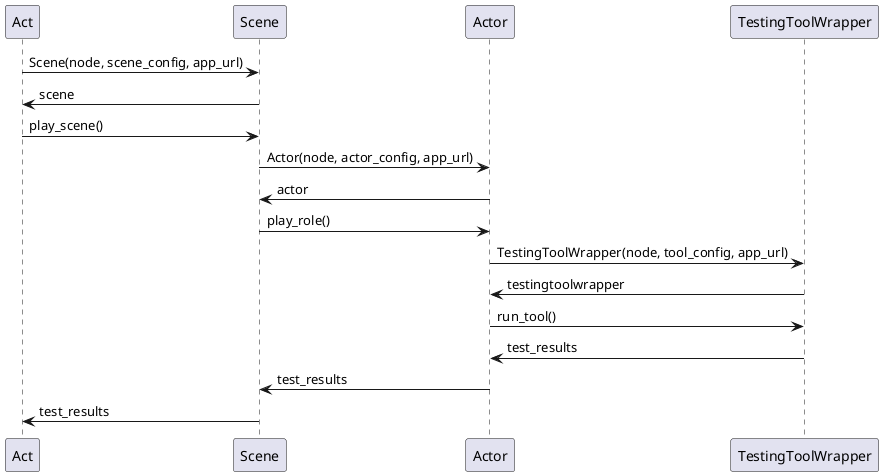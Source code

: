 @startuml
Act -> Scene: Scene(node, scene_config, app_url)
Act <- Scene: scene
Act -> Scene: play_scene()
Scene -> Actor: Actor(node, actor_config, app_url)
Scene <- Actor: actor
Scene -> Actor: play_role()
Actor -> TestingToolWrapper: TestingToolWrapper(node, tool_config, app_url)
Actor <- TestingToolWrapper: testingtoolwrapper
Actor -> TestingToolWrapper: run_tool()
Actor <- TestingToolWrapper: test_results
Scene <- Actor: test_results
Act <- Scene: test_results
@enduml
